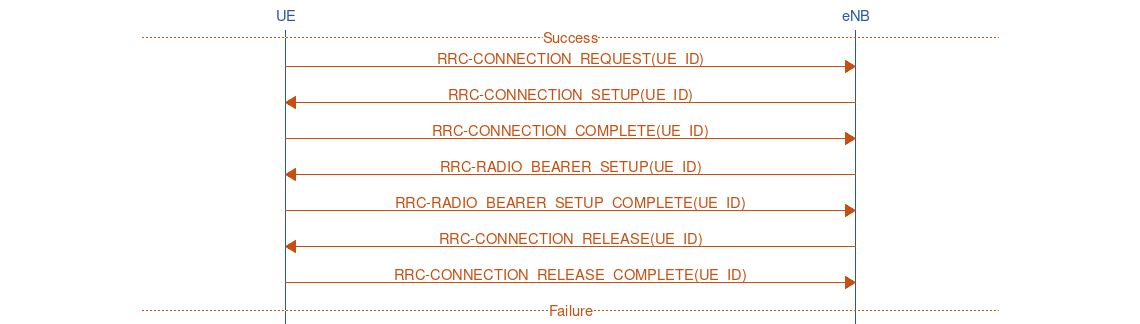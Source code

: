 # http://www.mcternan.me.uk/mscgen/
# mscgen -T eps -i openmsc.msc -o openmsc.eps
# All times given in milli seconds [ms]

msc {
	hscale = "1.9";

	# Network Elements
	UE [ textcolor="#2956A6", linecolour="#2956A6" ],	
	BS [ label = "eNB", textcolor="#2956A6", linecolour="#2956A6" ];

	# Use-Cases
	--- [ label = "Success", textcolor="#c74f10", linecolour="#c74f10" ]; # P = {0.8} 

	UE => BS [ label = "RRC-CONNECTION_REQUEST(UE_ID)", textcolor="#c74f10", linecolour="#c74f10" ]; # latencyDist = {exponential} latencyLambda = {4.0}
	
	BS => UE [ label = "RRC-CONNECTION_SETUP(UE_ID)", textcolor="#c74f10", linecolour="#c74f10" ]; # latencyDist = {gaussian} latencyMu = {2.0} latencySigma = {3.0}
	UE => BS [ label = "RRC-CONNECTION_COMPLETE(UE_ID)",textcolor="#c74f10", linecolour="#c74f10" ]; # latencyDist = {linear} latencyValue = {1.0}

	BS => UE [ label = "RRC-RADIO_BEARER_SETUP(UE_ID)",textcolor="#c74f10", linecolour="#c74f10" ]; # latencyDist = {exponential} latencyLambda = {4.0}
	UE => BS [ label = "RRC-RADIO_BEARER_SETUP_COMPLETE(UE_ID)", textcolor="#c74f10", linecolour="#c74f10" ]; # latencyDist = {exponential} latencyLambda = {4.0}

	BS => UE [ label = "RRC-CONNECTION_RELEASE(UE_ID)", textcolor="#c74f10", linecolour="#c74f10" ]; # latencyDist = {exponential} latencyLambda = {4.0}
	UE => BS [ label = "RRC-CONNECTION_RELEASE_COMPLETE(UE_ID)", textcolor="#c74f10", linecolour="#c74f10" ]; # latencyDist = {exponential} latencyLambda = {4.0}

	--- [ label = "Failure", textcolor="#c74f10", linecolour="#c74f10" ]; #P = {0.15}
}
